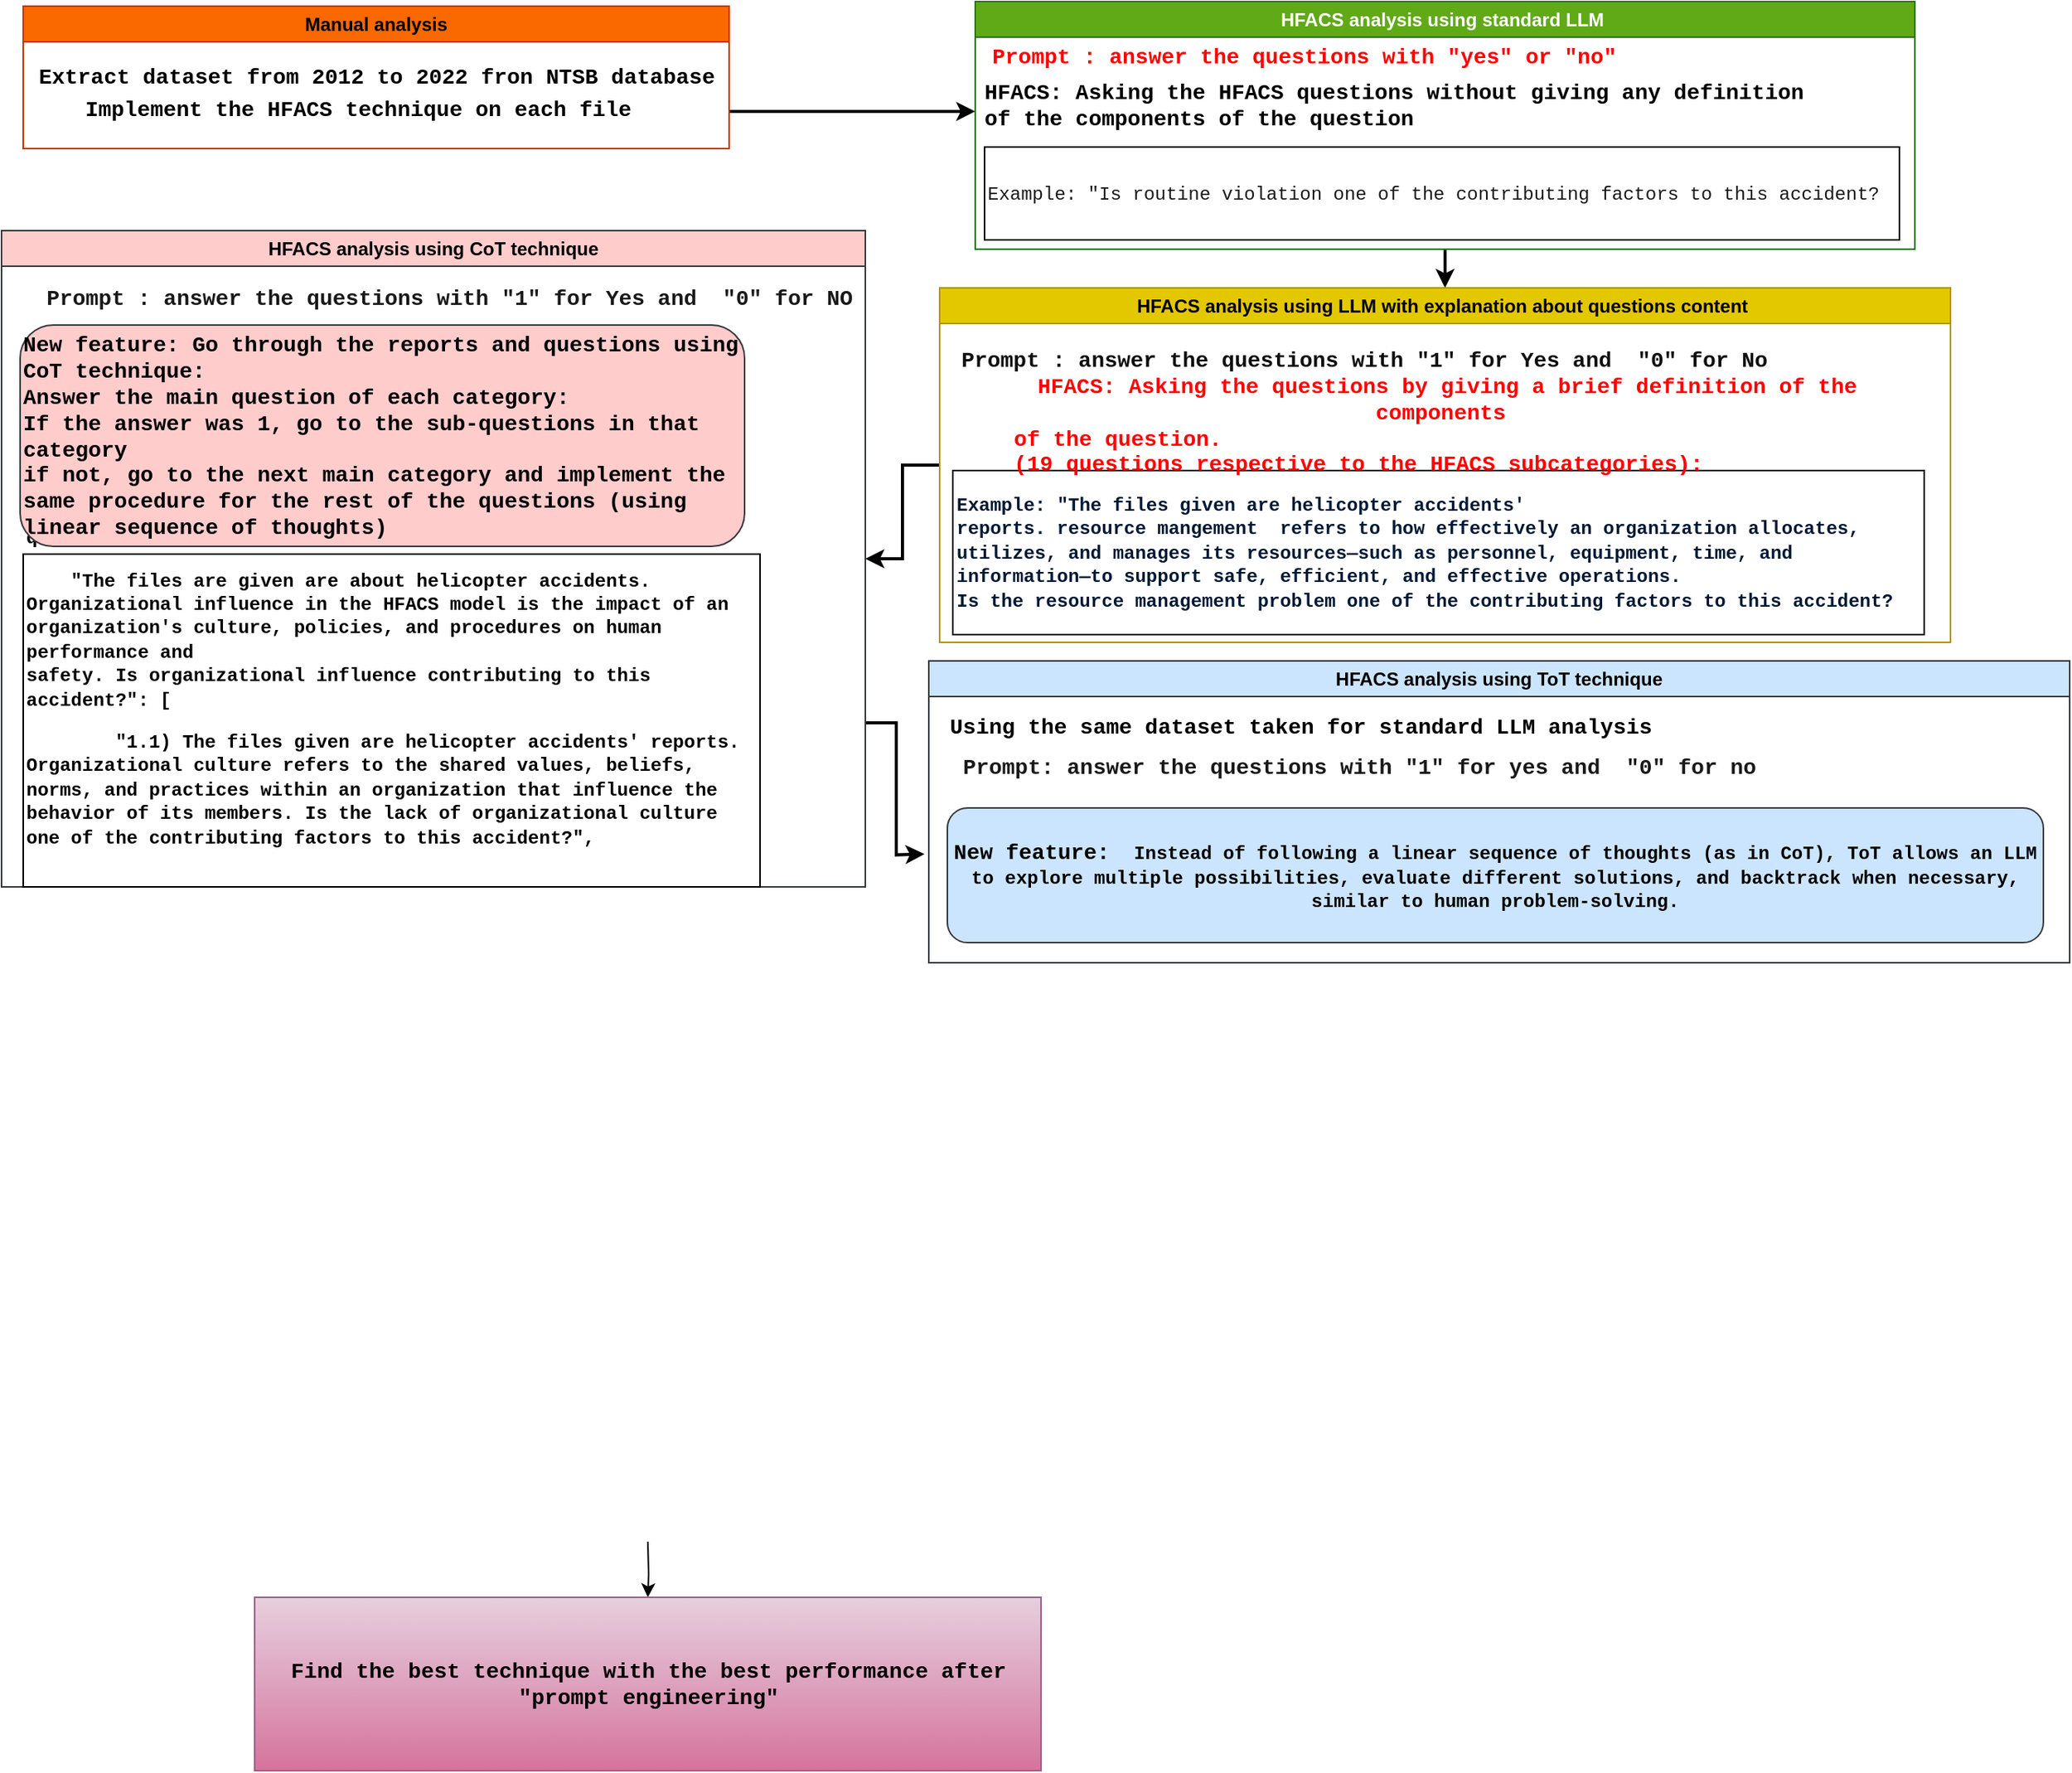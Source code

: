 <mxfile version="26.0.16">
  <diagram name="Page-1" id="fjKPfMRhA-HlgvhuL2E4">
    <mxGraphModel dx="1836" dy="702" grid="0" gridSize="10" guides="1" tooltips="1" connect="1" arrows="1" fold="1" page="0" pageScale="1" pageWidth="850" pageHeight="1100" math="0" shadow="0">
      <root>
        <mxCell id="0" />
        <mxCell id="1" parent="0" />
        <mxCell id="jlo-3tBUnj3beRBFPz0Y-22" value="" style="edgeStyle=orthogonalEdgeStyle;rounded=0;orthogonalLoop=1;jettySize=auto;html=1;strokeWidth=2;" parent="1" source="jlo-3tBUnj3beRBFPz0Y-7" target="jlo-3tBUnj3beRBFPz0Y-16" edge="1">
          <mxGeometry relative="1" as="geometry">
            <Array as="points">
              <mxPoint x="135" y="80" />
              <mxPoint x="135" y="80" />
            </Array>
          </mxGeometry>
        </mxCell>
        <mxCell id="jlo-3tBUnj3beRBFPz0Y-7" value="Manual analysis" style="swimlane;whiteSpace=wrap;html=1;fillColor=#fa6800;strokeColor=#C73500;fontColor=#000000;" parent="1" vertex="1">
          <mxGeometry x="-403" y="12" width="456" height="92" as="geometry" />
        </mxCell>
        <mxCell id="jlo-3tBUnj3beRBFPz0Y-8" value="&lt;font style=&quot;font-size: 14px;&quot; face=&quot;Courier New&quot;&gt;&lt;b style=&quot;&quot;&gt;Extract dataset from 2012 to 2022 fron NTSB database&lt;/b&gt;&lt;/font&gt;" style="text;html=1;align=center;verticalAlign=middle;resizable=0;points=[];autosize=1;strokeColor=none;fillColor=none;" parent="jlo-3tBUnj3beRBFPz0Y-7" vertex="1">
          <mxGeometry y="31" width="455" height="29" as="geometry" />
        </mxCell>
        <mxCell id="jlo-3tBUnj3beRBFPz0Y-9" value="&lt;font style=&quot;font-size: 14px;&quot; face=&quot;Courier New&quot;&gt;&lt;b style=&quot;&quot;&gt;Implement the HFACS technique on each file&lt;/b&gt;&lt;/font&gt;" style="text;html=1;align=center;verticalAlign=middle;resizable=0;points=[];autosize=1;strokeColor=none;fillColor=none;" parent="jlo-3tBUnj3beRBFPz0Y-7" vertex="1">
          <mxGeometry x="30" y="52" width="371" height="29" as="geometry" />
        </mxCell>
        <mxCell id="jlo-3tBUnj3beRBFPz0Y-34" value="" style="edgeStyle=orthogonalEdgeStyle;rounded=0;orthogonalLoop=1;jettySize=auto;html=1;strokeWidth=2;" parent="1" source="jlo-3tBUnj3beRBFPz0Y-16" target="jlo-3tBUnj3beRBFPz0Y-30" edge="1">
          <mxGeometry relative="1" as="geometry" />
        </mxCell>
        <mxCell id="jlo-3tBUnj3beRBFPz0Y-16" value="HFACS analysis using standard LLM&amp;nbsp;" style="swimlane;whiteSpace=wrap;html=1;fillColor=#60a917;strokeColor=#2D7600;fontColor=#ffffff;" parent="1" vertex="1">
          <mxGeometry x="212" y="9" width="607" height="160" as="geometry" />
        </mxCell>
        <mxCell id="jlo-3tBUnj3beRBFPz0Y-20" value="&lt;font face=&quot;Courier New&quot; style=&quot;color: rgb(255, 0, 0); font-size: 14px;&quot;&gt;&lt;b style=&quot;&quot;&gt;Prompt : answer the questions with &quot;yes&quot; or &quot;no&quot;&amp;nbsp;&lt;/b&gt;&lt;/font&gt;&lt;div&gt;&lt;br&gt;&lt;/div&gt;" style="text;html=1;align=left;verticalAlign=middle;resizable=0;points=[];autosize=1;strokeColor=none;fillColor=none;" parent="jlo-3tBUnj3beRBFPz0Y-16" vertex="1">
          <mxGeometry x="9" y="21" width="430" height="43" as="geometry" />
        </mxCell>
        <mxCell id="jlo-3tBUnj3beRBFPz0Y-24" value="&lt;font style=&quot;font-size: 14px;&quot; face=&quot;Courier New&quot;&gt;&lt;b style=&quot;&quot;&gt;HFACS: Asking the HFACS questions without giving any definition&amp;nbsp;&lt;/b&gt;&lt;/font&gt;&lt;div&gt;&lt;font style=&quot;font-size: 14px;&quot; face=&quot;Courier New&quot;&gt;&lt;b style=&quot;&quot;&gt;of the components of the question&lt;/b&gt;&lt;/font&gt;&lt;div&gt;&lt;br&gt;&lt;/div&gt;&lt;div&gt;&lt;font style=&quot;font-size: 14px;&quot;&gt;&lt;br&gt;&lt;/font&gt;&lt;/div&gt;&lt;div&gt;&lt;font style=&quot;font-size: 14px;&quot; face=&quot;Courier New&quot;&gt;&lt;b&gt;&lt;br&gt;&lt;/b&gt;&lt;/font&gt;&lt;/div&gt;&lt;div&gt;&lt;font style=&quot;font-size: 14px;&quot; face=&quot;Courier New&quot;&gt;&lt;b&gt;&lt;br&gt;&lt;/b&gt;&lt;/font&gt;&lt;/div&gt;&lt;div&gt;&lt;br&gt;&lt;/div&gt;&lt;/div&gt;" style="text;html=1;align=left;verticalAlign=middle;resizable=0;points=[];autosize=1;strokeColor=none;fillColor=none;" parent="jlo-3tBUnj3beRBFPz0Y-16" vertex="1">
          <mxGeometry x="4" y="44" width="556" height="125" as="geometry" />
        </mxCell>
        <mxCell id="jlo-3tBUnj3beRBFPz0Y-38" value="&lt;span style=&quot;font-family: &amp;quot;Courier New&amp;quot;; text-wrap-mode: nowrap;&quot;&gt;&lt;font style=&quot;color: rgb(25, 25, 25);&quot;&gt;Example: &quot;Is routine violation one of the contributing factors to this accident?&lt;/font&gt;&lt;/span&gt;" style="rounded=0;whiteSpace=wrap;html=1;align=left;" parent="jlo-3tBUnj3beRBFPz0Y-16" vertex="1">
          <mxGeometry x="6" y="94" width="591" height="60" as="geometry" />
        </mxCell>
        <mxCell id="jlo-3tBUnj3beRBFPz0Y-47" value="" style="edgeStyle=orthogonalEdgeStyle;rounded=0;orthogonalLoop=1;jettySize=auto;html=1;strokeWidth=2;" parent="1" source="jlo-3tBUnj3beRBFPz0Y-30" target="jlo-3tBUnj3beRBFPz0Y-42" edge="1">
          <mxGeometry relative="1" as="geometry" />
        </mxCell>
        <mxCell id="jlo-3tBUnj3beRBFPz0Y-30" value="HFACS analysis using LLM with explanation about questions content&amp;nbsp;" style="swimlane;whiteSpace=wrap;html=1;fillColor=#e3c800;strokeColor=#B09500;fontColor=#000000;" parent="1" vertex="1">
          <mxGeometry x="189" y="194" width="653" height="229" as="geometry" />
        </mxCell>
        <mxCell id="jlo-3tBUnj3beRBFPz0Y-32" value="&lt;font style=&quot;font-size: 14px; color: rgb(15, 15, 15);&quot; face=&quot;Courier New&quot;&gt;&lt;b style=&quot;&quot;&gt;Prompt : answer the questions with &quot;1&quot; for Yes and&amp;nbsp; &quot;0&quot; for No&lt;/b&gt;&lt;/font&gt;" style="text;html=1;align=center;verticalAlign=middle;resizable=0;points=[];autosize=1;strokeColor=none;fillColor=none;" parent="jlo-3tBUnj3beRBFPz0Y-30" vertex="1">
          <mxGeometry x="4" y="32" width="539" height="29" as="geometry" />
        </mxCell>
        <mxCell id="jlo-3tBUnj3beRBFPz0Y-35" value="&lt;div style=&quot;text-wrap-mode: nowrap;&quot;&gt;&lt;font style=&quot;color: rgb(0, 25, 51);&quot;&gt;&lt;font style=&quot;&quot; face=&quot;Courier New&quot;&gt;&lt;b style=&quot;&quot;&gt;Example:&amp;nbsp;&lt;/b&gt;&lt;/font&gt;&lt;span style=&quot;background-color: transparent;&quot;&gt;&lt;font face=&quot;Courier New&quot;&gt;&lt;b&gt;&quot;The files given are helicopter accidents&#39;&amp;nbsp;&lt;/b&gt;&lt;/font&gt;&lt;/span&gt;&lt;/font&gt;&lt;/div&gt;&lt;div style=&quot;text-wrap-mode: nowrap;&quot;&gt;&lt;span style=&quot;background-color: transparent;&quot;&gt;&lt;font style=&quot;color: rgb(0, 25, 51);&quot; face=&quot;Courier New&quot;&gt;&lt;b&gt;reports. resource mangement&amp;nbsp; refers to how effectively an organization allocates,&amp;nbsp;&lt;/b&gt;&lt;/font&gt;&lt;/span&gt;&lt;/div&gt;&lt;div style=&quot;text-wrap-mode: nowrap;&quot;&gt;&lt;font style=&quot;color: rgb(0, 25, 51);&quot;&gt;&lt;span style=&quot;background-color: transparent;&quot;&gt;&lt;font face=&quot;Courier New&quot;&gt;&lt;b&gt;utilizes,&amp;nbsp;&lt;/b&gt;&lt;/font&gt;&lt;/span&gt;&lt;b style=&quot;font-family: &amp;quot;Courier New&amp;quot;; background-color: transparent;&quot;&gt;and manages its resources—such as personnel, equipment, time, and&amp;nbsp;&lt;/b&gt;&lt;/font&gt;&lt;/div&gt;&lt;div style=&quot;text-wrap-mode: nowrap;&quot;&gt;&lt;font style=&quot;color: rgb(0, 25, 51);&quot;&gt;&lt;b style=&quot;font-family: &amp;quot;Courier New&amp;quot;; background-color: transparent;&quot;&gt;information—to&amp;nbsp;&lt;/b&gt;&lt;b style=&quot;font-family: &amp;quot;Courier New&amp;quot;; background-color: transparent;&quot;&gt;support safe, efficient, and effective operations.&lt;/b&gt;&lt;/font&gt;&lt;/div&gt;&lt;div style=&quot;text-wrap-mode: nowrap;&quot;&gt;&lt;span style=&quot;background-color: transparent;&quot;&gt;&lt;font style=&quot;color: rgb(0, 25, 51);&quot; face=&quot;Courier New&quot;&gt;&lt;b style=&quot;&quot;&gt;Is the resource management problem one of the contributing factors to this accident?&lt;/b&gt;&lt;/font&gt;&lt;/span&gt;&lt;/div&gt;" style="rounded=0;whiteSpace=wrap;html=1;align=left;" parent="jlo-3tBUnj3beRBFPz0Y-30" vertex="1">
          <mxGeometry x="8.5" y="118" width="627.5" height="106" as="geometry" />
        </mxCell>
        <mxCell id="jlo-3tBUnj3beRBFPz0Y-37" value="&lt;font style=&quot;text-align: left; text-wrap-mode: nowrap; font-size: 14px; color: rgb(255, 0, 0);&quot; face=&quot;Courier New&quot;&gt;&lt;b style=&quot;&quot;&gt;HFACS: Asking the questions by giving a brief definition of the components&amp;nbsp;&lt;/b&gt;&lt;/font&gt;&lt;div style=&quot;text-align: left; text-wrap-mode: nowrap;&quot;&gt;&lt;font style=&quot;font-size: 14px; color: rgb(255, 0, 0);&quot; face=&quot;Courier New&quot;&gt;&lt;b&gt;of the question.&amp;nbsp; &amp;nbsp;&lt;/b&gt;&lt;/font&gt;&lt;/div&gt;&lt;div style=&quot;text-align: left; text-wrap-mode: nowrap;&quot;&gt;&lt;font style=&quot;font-size: 14px; color: rgb(255, 0, 0);&quot; face=&quot;Courier New&quot;&gt;&lt;b style=&quot;&quot;&gt;(19 questions respective to the HFACS subcategories):&lt;/b&gt;&lt;/font&gt;&lt;/div&gt;" style="text;html=1;align=center;verticalAlign=middle;whiteSpace=wrap;rounded=0;" parent="jlo-3tBUnj3beRBFPz0Y-30" vertex="1">
          <mxGeometry x="47" y="56" width="562" height="66" as="geometry" />
        </mxCell>
        <mxCell id="ZNbKRGCy-I9xQnczh-9V-3" style="edgeStyle=orthogonalEdgeStyle;rounded=0;orthogonalLoop=1;jettySize=auto;html=1;exitX=1;exitY=0.75;exitDx=0;exitDy=0;strokeWidth=2;" edge="1" parent="1" source="jlo-3tBUnj3beRBFPz0Y-42">
          <mxGeometry relative="1" as="geometry">
            <mxPoint x="179.2" y="559.8" as="targetPoint" />
          </mxGeometry>
        </mxCell>
        <mxCell id="jlo-3tBUnj3beRBFPz0Y-42" value="HFACS analysis using CoT technique" style="swimlane;whiteSpace=wrap;html=1;fillColor=#ffcccc;strokeColor=#36393d;" parent="1" vertex="1">
          <mxGeometry x="-417" y="157" width="558" height="424" as="geometry" />
        </mxCell>
        <mxCell id="jlo-3tBUnj3beRBFPz0Y-44" value="&lt;font style=&quot;font-size: 14px; color: rgb(25, 25, 25);&quot; face=&quot;Courier New&quot;&gt;&lt;b style=&quot;&quot;&gt;Prompt : answer the questions with &quot;1&quot; for Yes and&amp;nbsp; &quot;0&quot; for NO&lt;/b&gt;&lt;/font&gt;" style="text;html=1;align=center;verticalAlign=middle;resizable=0;points=[];autosize=1;strokeColor=none;fillColor=none;" parent="jlo-3tBUnj3beRBFPz0Y-42" vertex="1">
          <mxGeometry x="19" y="29" width="539" height="29" as="geometry" />
        </mxCell>
        <mxCell id="jlo-3tBUnj3beRBFPz0Y-45" value="&lt;div style=&quot;text-wrap-mode: nowrap;&quot;&gt;&lt;b&gt;&lt;font&gt;&lt;br&gt;&lt;/font&gt;&lt;/b&gt;&lt;/div&gt;&lt;p class=&quot;MsoNormal&quot;&gt;&lt;font face=&quot;Courier New&quot;&gt;&lt;b&gt;questions = {&lt;/b&gt;&lt;/font&gt;&lt;/p&gt;&lt;p class=&quot;MsoNormal&quot;&gt;&lt;font face=&quot;Courier New&quot;&gt;&lt;b&gt;&amp;nbsp; &amp;nbsp;&lt;font style=&quot;&quot;&gt; &quot;The files are given are about helicopter accidents. Organizational influence in the HFACS model is the impact of an organization&#39;s culture, policies, and procedures on human performance and&lt;br&gt;safety. Is organizational influence contributing to this accident?&quot;: [&lt;/font&gt;&lt;/b&gt;&lt;/font&gt;&lt;/p&gt;&lt;p class=&quot;MsoNormal&quot;&gt;&lt;font face=&quot;Courier New&quot;&gt;&lt;b&gt;&amp;nbsp; &amp;nbsp; &amp;nbsp; &amp;nbsp; &quot;1.1) The files given are helicopter accidents&#39; reports. Organizational culture refers to the shared values, beliefs, norms, and practices within an organization that influence the behavior of its members. Is the lack of organizational culture one of the contributing factors to this accident?&quot;,&lt;/b&gt;&lt;/font&gt;&lt;/p&gt;&lt;p class=&quot;MsoNormal&quot;&gt;&lt;font face=&quot;Courier New&quot;&gt;&lt;b&gt;&amp;nbsp; &amp;nbsp; &amp;nbsp;&amp;nbsp;&lt;/b&gt;&lt;/font&gt;&lt;/p&gt;&lt;font face=&quot;Courier New&quot;&gt;&lt;b&gt;&lt;br&gt;&lt;/b&gt;&lt;/font&gt;&lt;div style=&quot;text-wrap-mode: nowrap;&quot;&gt;&lt;font color=&quot;#001933&quot;&gt;&lt;span style=&quot;background-color: transparent; color: light-dark(rgb(0, 0, 0), rgb(255, 255, 255)); text-wrap-mode: wrap;&quot;&gt;&lt;font face=&quot;Courier New&quot;&gt;&lt;b style=&quot;&quot;&gt;&amp;nbsp;&lt;/b&gt;&lt;/font&gt;&lt;/span&gt;&lt;/font&gt;&lt;/div&gt;" style="rounded=0;whiteSpace=wrap;html=1;align=left;" parent="jlo-3tBUnj3beRBFPz0Y-42" vertex="1">
          <mxGeometry x="14" y="209" width="476" height="215" as="geometry" />
        </mxCell>
        <mxCell id="jlo-3tBUnj3beRBFPz0Y-49" value="&lt;font style=&quot;font-size: 14px;&quot; face=&quot;Courier New&quot;&gt;&lt;b&gt;New feature: Go through the reports and questions using CoT technique:&lt;/b&gt;&lt;/font&gt;&lt;div&gt;&lt;font style=&quot;font-size: 14px;&quot; face=&quot;Courier New&quot;&gt;&lt;b&gt;Answer the main question of each category:&lt;/b&gt;&lt;/font&gt;&lt;/div&gt;&lt;div&gt;&lt;font style=&quot;font-size: 14px;&quot; face=&quot;Courier New&quot;&gt;&lt;b&gt;If the answer was 1, go to the sub-questions in that category&lt;/b&gt;&lt;/font&gt;&lt;/div&gt;&lt;div&gt;&lt;font style=&quot;font-size: 14px;&quot; face=&quot;Courier New&quot;&gt;&lt;b&gt;if not, go to the next main category and implement the same procedure for the rest of the questions (using linear sequence of thoughts)&lt;/b&gt;&lt;/font&gt;&lt;/div&gt;" style="rounded=1;whiteSpace=wrap;html=1;fillColor=#ffcccc;strokeColor=#36393d;align=left;" parent="jlo-3tBUnj3beRBFPz0Y-42" vertex="1">
          <mxGeometry x="12" y="61" width="468" height="143" as="geometry" />
        </mxCell>
        <mxCell id="jlo-3tBUnj3beRBFPz0Y-58" value="HFACS analysis using ToT technique" style="swimlane;whiteSpace=wrap;html=1;fillColor=#cce5ff;strokeColor=#36393d;" parent="1" vertex="1">
          <mxGeometry x="182" y="435" width="737" height="195" as="geometry" />
        </mxCell>
        <mxCell id="jlo-3tBUnj3beRBFPz0Y-59" value="&lt;font style=&quot;font-size: 14px;&quot; face=&quot;Courier New&quot;&gt;&lt;b style=&quot;&quot;&gt;Using the same dataset taken for standard LLM analysis&lt;/b&gt;&lt;/font&gt;" style="text;html=1;align=center;verticalAlign=middle;resizable=0;points=[];autosize=1;strokeColor=none;fillColor=none;" parent="jlo-3tBUnj3beRBFPz0Y-58" vertex="1">
          <mxGeometry x="4" y="28" width="472" height="29" as="geometry" />
        </mxCell>
        <mxCell id="jlo-3tBUnj3beRBFPz0Y-60" value="&lt;font style=&quot;font-size: 14px; color: rgb(25, 25, 25);&quot; face=&quot;Courier New&quot;&gt;&lt;b style=&quot;&quot;&gt;Prompt: answer the questions with &quot;1&quot; for yes and&amp;nbsp; &quot;0&quot; for no&amp;nbsp;&lt;/b&gt;&lt;/font&gt;" style="text;html=1;align=center;verticalAlign=middle;resizable=0;points=[];autosize=1;strokeColor=none;fillColor=none;" parent="jlo-3tBUnj3beRBFPz0Y-58" vertex="1">
          <mxGeometry x="12" y="54" width="539" height="29" as="geometry" />
        </mxCell>
        <mxCell id="jlo-3tBUnj3beRBFPz0Y-63" value="&lt;b style=&quot;&quot;&gt;&lt;font face=&quot;Courier New&quot;&gt;&lt;font style=&quot;font-size: 14px;&quot;&gt;New feature:&amp;nbsp;&lt;/font&gt; Instead of following a linear sequence of thoughts (as in CoT), ToT allows an LLM to explore &lt;span style=&quot;&quot; data-end=&quot;302&quot; data-start=&quot;276&quot;&gt;multiple possibilities&lt;/span&gt;, evaluate different solutions, and backtrack when necessary, similar to &lt;span style=&quot;&quot; data-end=&quot;400&quot; data-start=&quot;375&quot;&gt;human problem-solving&lt;/span&gt;.&lt;/font&gt;&lt;/b&gt;" style="rounded=1;whiteSpace=wrap;html=1;fillColor=#cce5ff;strokeColor=#36393d;align=center;" parent="jlo-3tBUnj3beRBFPz0Y-58" vertex="1">
          <mxGeometry x="12" y="95" width="708" height="87" as="geometry" />
        </mxCell>
        <mxCell id="jlo-3tBUnj3beRBFPz0Y-92" value="" style="edgeStyle=orthogonalEdgeStyle;rounded=0;orthogonalLoop=1;jettySize=auto;html=1;" parent="1" target="jlo-3tBUnj3beRBFPz0Y-91" edge="1">
          <mxGeometry relative="1" as="geometry">
            <mxPoint x="0.5" y="1004" as="sourcePoint" />
          </mxGeometry>
        </mxCell>
        <mxCell id="jlo-3tBUnj3beRBFPz0Y-91" value="&lt;font style=&quot;font-size: 14px;&quot; face=&quot;Courier New&quot;&gt;&lt;b&gt;Find the best technique with the best performance after &quot;prompt engineering&quot;&lt;/b&gt;&lt;/font&gt;" style="whiteSpace=wrap;html=1;fillColor=#e6d0de;strokeColor=#996185;fontStyle=0;startSize=30;gradientColor=#d5739d;" parent="1" vertex="1">
          <mxGeometry x="-253.5" y="1040" width="508" height="112" as="geometry" />
        </mxCell>
      </root>
    </mxGraphModel>
  </diagram>
</mxfile>
